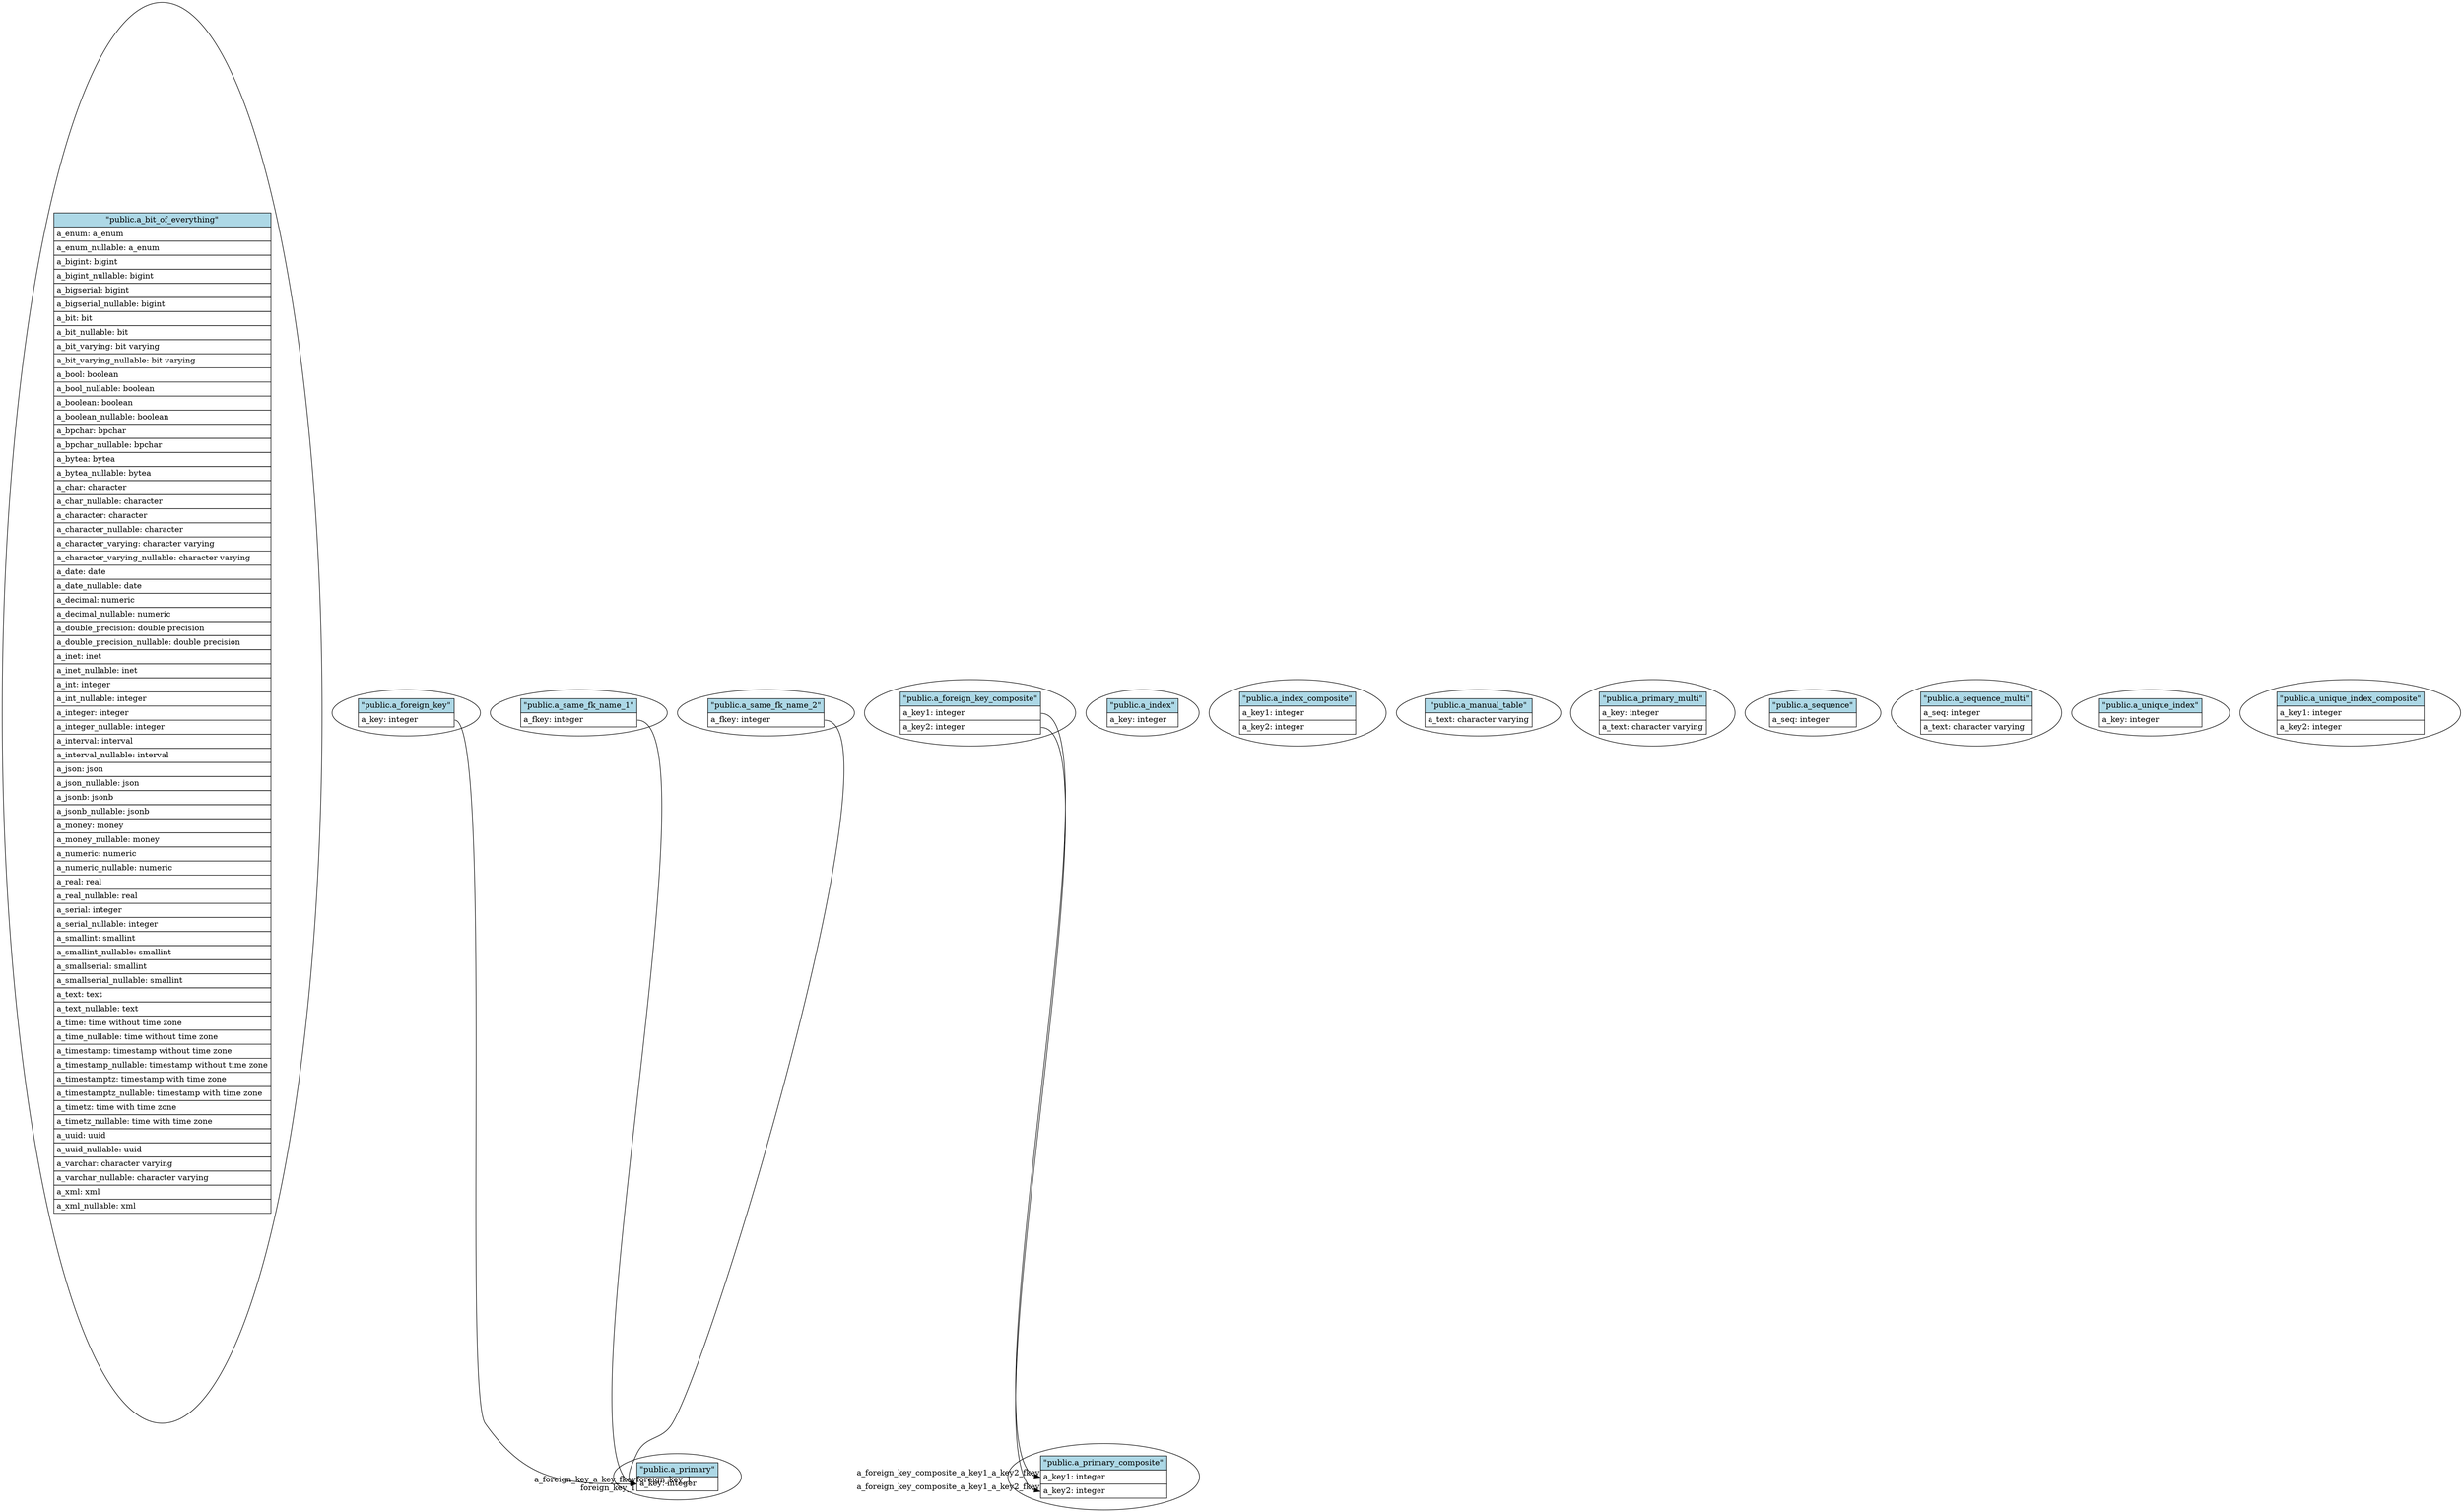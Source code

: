 // Generated by dbtpl for the public schema.
digraph public {
	// Nodes (tables)
	"public.a_bit_of_everything" [ label=<
		<table border="0" cellborder="1" cellspacing="0" cellpadding="4">
		<tr><td bgcolor="lightblue">"public.a_bit_of_everything"</td></tr>
		<tr><td align="left" PORT="a_enum">a_enum: a_enum</td></tr>
		<tr><td align="left" PORT="a_enum_nullable">a_enum_nullable: a_enum</td></tr>
		<tr><td align="left" PORT="a_bigint">a_bigint: bigint</td></tr>
		<tr><td align="left" PORT="a_bigint_nullable">a_bigint_nullable: bigint</td></tr>
		<tr><td align="left" PORT="a_bigserial">a_bigserial: bigint</td></tr>
		<tr><td align="left" PORT="a_bigserial_nullable">a_bigserial_nullable: bigint</td></tr>
		<tr><td align="left" PORT="a_bit">a_bit: bit</td></tr>
		<tr><td align="left" PORT="a_bit_nullable">a_bit_nullable: bit</td></tr>
		<tr><td align="left" PORT="a_bit_varying">a_bit_varying: bit varying</td></tr>
		<tr><td align="left" PORT="a_bit_varying_nullable">a_bit_varying_nullable: bit varying</td></tr>
		<tr><td align="left" PORT="a_bool">a_bool: boolean</td></tr>
		<tr><td align="left" PORT="a_bool_nullable">a_bool_nullable: boolean</td></tr>
		<tr><td align="left" PORT="a_boolean">a_boolean: boolean</td></tr>
		<tr><td align="left" PORT="a_boolean_nullable">a_boolean_nullable: boolean</td></tr>
		<tr><td align="left" PORT="a_bpchar">a_bpchar: bpchar</td></tr>
		<tr><td align="left" PORT="a_bpchar_nullable">a_bpchar_nullable: bpchar</td></tr>
		<tr><td align="left" PORT="a_bytea">a_bytea: bytea</td></tr>
		<tr><td align="left" PORT="a_bytea_nullable">a_bytea_nullable: bytea</td></tr>
		<tr><td align="left" PORT="a_char">a_char: character</td></tr>
		<tr><td align="left" PORT="a_char_nullable">a_char_nullable: character</td></tr>
		<tr><td align="left" PORT="a_character">a_character: character</td></tr>
		<tr><td align="left" PORT="a_character_nullable">a_character_nullable: character</td></tr>
		<tr><td align="left" PORT="a_character_varying">a_character_varying: character varying</td></tr>
		<tr><td align="left" PORT="a_character_varying_nullable">a_character_varying_nullable: character varying</td></tr>
		<tr><td align="left" PORT="a_date">a_date: date</td></tr>
		<tr><td align="left" PORT="a_date_nullable">a_date_nullable: date</td></tr>
		<tr><td align="left" PORT="a_decimal">a_decimal: numeric</td></tr>
		<tr><td align="left" PORT="a_decimal_nullable">a_decimal_nullable: numeric</td></tr>
		<tr><td align="left" PORT="a_double_precision">a_double_precision: double precision</td></tr>
		<tr><td align="left" PORT="a_double_precision_nullable">a_double_precision_nullable: double precision</td></tr>
		<tr><td align="left" PORT="a_inet">a_inet: inet</td></tr>
		<tr><td align="left" PORT="a_inet_nullable">a_inet_nullable: inet</td></tr>
		<tr><td align="left" PORT="a_int">a_int: integer</td></tr>
		<tr><td align="left" PORT="a_int_nullable">a_int_nullable: integer</td></tr>
		<tr><td align="left" PORT="a_integer">a_integer: integer</td></tr>
		<tr><td align="left" PORT="a_integer_nullable">a_integer_nullable: integer</td></tr>
		<tr><td align="left" PORT="a_interval">a_interval: interval</td></tr>
		<tr><td align="left" PORT="a_interval_nullable">a_interval_nullable: interval</td></tr>
		<tr><td align="left" PORT="a_json">a_json: json</td></tr>
		<tr><td align="left" PORT="a_json_nullable">a_json_nullable: json</td></tr>
		<tr><td align="left" PORT="a_jsonb">a_jsonb: jsonb</td></tr>
		<tr><td align="left" PORT="a_jsonb_nullable">a_jsonb_nullable: jsonb</td></tr>
		<tr><td align="left" PORT="a_money">a_money: money</td></tr>
		<tr><td align="left" PORT="a_money_nullable">a_money_nullable: money</td></tr>
		<tr><td align="left" PORT="a_numeric">a_numeric: numeric</td></tr>
		<tr><td align="left" PORT="a_numeric_nullable">a_numeric_nullable: numeric</td></tr>
		<tr><td align="left" PORT="a_real">a_real: real</td></tr>
		<tr><td align="left" PORT="a_real_nullable">a_real_nullable: real</td></tr>
		<tr><td align="left" PORT="a_serial">a_serial: integer</td></tr>
		<tr><td align="left" PORT="a_serial_nullable">a_serial_nullable: integer</td></tr>
		<tr><td align="left" PORT="a_smallint">a_smallint: smallint</td></tr>
		<tr><td align="left" PORT="a_smallint_nullable">a_smallint_nullable: smallint</td></tr>
		<tr><td align="left" PORT="a_smallserial">a_smallserial: smallint</td></tr>
		<tr><td align="left" PORT="a_smallserial_nullable">a_smallserial_nullable: smallint</td></tr>
		<tr><td align="left" PORT="a_text">a_text: text</td></tr>
		<tr><td align="left" PORT="a_text_nullable">a_text_nullable: text</td></tr>
		<tr><td align="left" PORT="a_time">a_time: time without time zone</td></tr>
		<tr><td align="left" PORT="a_time_nullable">a_time_nullable: time without time zone</td></tr>
		<tr><td align="left" PORT="a_timestamp">a_timestamp: timestamp without time zone</td></tr>
		<tr><td align="left" PORT="a_timestamp_nullable">a_timestamp_nullable: timestamp without time zone</td></tr>
		<tr><td align="left" PORT="a_timestamptz">a_timestamptz: timestamp with time zone</td></tr>
		<tr><td align="left" PORT="a_timestamptz_nullable">a_timestamptz_nullable: timestamp with time zone</td></tr>
		<tr><td align="left" PORT="a_timetz">a_timetz: time with time zone</td></tr>
		<tr><td align="left" PORT="a_timetz_nullable">a_timetz_nullable: time with time zone</td></tr>
		<tr><td align="left" PORT="a_uuid">a_uuid: uuid</td></tr>
		<tr><td align="left" PORT="a_uuid_nullable">a_uuid_nullable: uuid</td></tr>
		<tr><td align="left" PORT="a_varchar">a_varchar: character varying</td></tr>
		<tr><td align="left" PORT="a_varchar_nullable">a_varchar_nullable: character varying</td></tr>
		<tr><td align="left" PORT="a_xml">a_xml: xml</td></tr>
		<tr><td align="left" PORT="a_xml_nullable">a_xml_nullable: xml</td></tr>
		</table>> ]
	
	"public.a_foreign_key" [ label=<
		<table border="0" cellborder="1" cellspacing="0" cellpadding="4">
		<tr><td bgcolor="lightblue">"public.a_foreign_key"</td></tr>
		<tr><td align="left" PORT="a_key">a_key: integer</td></tr>
		</table>> ]
	
	"public.a_foreign_key_composite" [ label=<
		<table border="0" cellborder="1" cellspacing="0" cellpadding="4">
		<tr><td bgcolor="lightblue">"public.a_foreign_key_composite"</td></tr>
		<tr><td align="left" PORT="a_key1">a_key1: integer</td></tr>
		<tr><td align="left" PORT="a_key2">a_key2: integer</td></tr>
		</table>> ]
	
	"public.a_index" [ label=<
		<table border="0" cellborder="1" cellspacing="0" cellpadding="4">
		<tr><td bgcolor="lightblue">"public.a_index"</td></tr>
		<tr><td align="left" PORT="a_key">a_key: integer</td></tr>
		</table>> ]
	
	"public.a_index_composite" [ label=<
		<table border="0" cellborder="1" cellspacing="0" cellpadding="4">
		<tr><td bgcolor="lightblue">"public.a_index_composite"</td></tr>
		<tr><td align="left" PORT="a_key1">a_key1: integer</td></tr>
		<tr><td align="left" PORT="a_key2">a_key2: integer</td></tr>
		</table>> ]
	
	"public.a_manual_table" [ label=<
		<table border="0" cellborder="1" cellspacing="0" cellpadding="4">
		<tr><td bgcolor="lightblue">"public.a_manual_table"</td></tr>
		<tr><td align="left" PORT="a_text">a_text: character varying</td></tr>
		</table>> ]
	
	"public.a_primary" [ label=<
		<table border="0" cellborder="1" cellspacing="0" cellpadding="4">
		<tr><td bgcolor="lightblue">"public.a_primary"</td></tr>
		<tr><td align="left" PORT="a_key">a_key: integer</td></tr>
		</table>> ]
	
	"public.a_primary_composite" [ label=<
		<table border="0" cellborder="1" cellspacing="0" cellpadding="4">
		<tr><td bgcolor="lightblue">"public.a_primary_composite"</td></tr>
		<tr><td align="left" PORT="a_key1">a_key1: integer</td></tr>
		<tr><td align="left" PORT="a_key2">a_key2: integer</td></tr>
		</table>> ]
	
	"public.a_primary_multi" [ label=<
		<table border="0" cellborder="1" cellspacing="0" cellpadding="4">
		<tr><td bgcolor="lightblue">"public.a_primary_multi"</td></tr>
		<tr><td align="left" PORT="a_key">a_key: integer</td></tr>
		<tr><td align="left" PORT="a_text">a_text: character varying</td></tr>
		</table>> ]
	
	"public.a_same_fk_name_1" [ label=<
		<table border="0" cellborder="1" cellspacing="0" cellpadding="4">
		<tr><td bgcolor="lightblue">"public.a_same_fk_name_1"</td></tr>
		<tr><td align="left" PORT="a_fkey">a_fkey: integer</td></tr>
		</table>> ]
	
	"public.a_same_fk_name_2" [ label=<
		<table border="0" cellborder="1" cellspacing="0" cellpadding="4">
		<tr><td bgcolor="lightblue">"public.a_same_fk_name_2"</td></tr>
		<tr><td align="left" PORT="a_fkey">a_fkey: integer</td></tr>
		</table>> ]
	
	"public.a_sequence" [ label=<
		<table border="0" cellborder="1" cellspacing="0" cellpadding="4">
		<tr><td bgcolor="lightblue">"public.a_sequence"</td></tr>
		<tr><td align="left" PORT="a_seq">a_seq: integer</td></tr>
		</table>> ]
	
	"public.a_sequence_multi" [ label=<
		<table border="0" cellborder="1" cellspacing="0" cellpadding="4">
		<tr><td bgcolor="lightblue">"public.a_sequence_multi"</td></tr>
		<tr><td align="left" PORT="a_seq">a_seq: integer</td></tr>
		<tr><td align="left" PORT="a_text">a_text: character varying</td></tr>
		</table>> ]
	
	"public.a_unique_index" [ label=<
		<table border="0" cellborder="1" cellspacing="0" cellpadding="4">
		<tr><td bgcolor="lightblue">"public.a_unique_index"</td></tr>
		<tr><td align="left" PORT="a_key">a_key: integer</td></tr>
		</table>> ]
	
	"public.a_unique_index_composite" [ label=<
		<table border="0" cellborder="1" cellspacing="0" cellpadding="4">
		<tr><td bgcolor="lightblue">"public.a_unique_index_composite"</td></tr>
		<tr><td align="left" PORT="a_key1">a_key1: integer</td></tr>
		<tr><td align="left" PORT="a_key2">a_key2: integer</td></tr>
		</table>> ]
	
	"public.a_foreign_key":"a_key":e -> "public.a_primary":"a_key":w [
		headlabel="a_foreign_key_a_key_fkey"]
	"public.a_foreign_key_composite":"a_key1":e -> "public.a_primary_composite":"a_key1":w [
		headlabel="a_foreign_key_composite_a_key1_a_key2_fkey"]
	"public.a_foreign_key_composite":"a_key2":e -> "public.a_primary_composite":"a_key2":w [
		headlabel="a_foreign_key_composite_a_key1_a_key2_fkey"]
	"public.a_same_fk_name_1":"a_fkey":e -> "public.a_primary":"a_key":w [
		headlabel="foreign_key_1"]
	"public.a_same_fk_name_2":"a_fkey":e -> "public.a_primary":"a_key":w [
		headlabel="foreign_key_1"]
}
